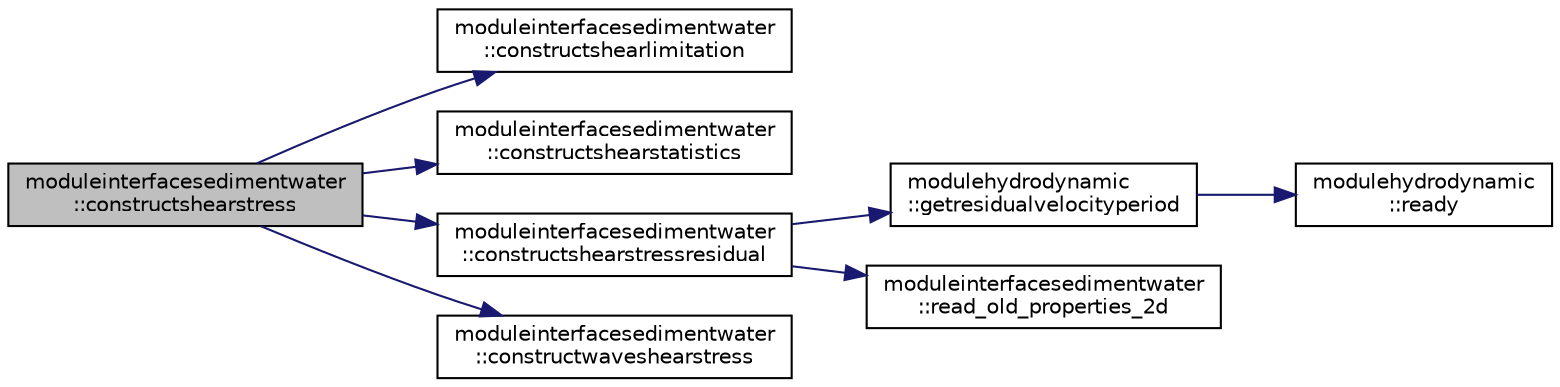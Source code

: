 digraph "moduleinterfacesedimentwater::constructshearstress"
{
 // LATEX_PDF_SIZE
  edge [fontname="Helvetica",fontsize="10",labelfontname="Helvetica",labelfontsize="10"];
  node [fontname="Helvetica",fontsize="10",shape=record];
  rankdir="LR";
  Node1 [label="moduleinterfacesedimentwater\l::constructshearstress",height=0.2,width=0.4,color="black", fillcolor="grey75", style="filled", fontcolor="black",tooltip=" "];
  Node1 -> Node2 [color="midnightblue",fontsize="10",style="solid",fontname="Helvetica"];
  Node2 [label="moduleinterfacesedimentwater\l::constructshearlimitation",height=0.2,width=0.4,color="black", fillcolor="white", style="filled",URL="$namespacemoduleinterfacesedimentwater.html#a2072a215e8db4306324a2b30c102ae15",tooltip=" "];
  Node1 -> Node3 [color="midnightblue",fontsize="10",style="solid",fontname="Helvetica"];
  Node3 [label="moduleinterfacesedimentwater\l::constructshearstatistics",height=0.2,width=0.4,color="black", fillcolor="white", style="filled",URL="$namespacemoduleinterfacesedimentwater.html#a791c68b5d42b6f1a6b1fe8183420147b",tooltip=" "];
  Node1 -> Node4 [color="midnightblue",fontsize="10",style="solid",fontname="Helvetica"];
  Node4 [label="moduleinterfacesedimentwater\l::constructshearstressresidual",height=0.2,width=0.4,color="black", fillcolor="white", style="filled",URL="$namespacemoduleinterfacesedimentwater.html#a32442e359f7b70088783b476537e16e4",tooltip=" "];
  Node4 -> Node5 [color="midnightblue",fontsize="10",style="solid",fontname="Helvetica"];
  Node5 [label="modulehydrodynamic\l::getresidualvelocityperiod",height=0.2,width=0.4,color="black", fillcolor="white", style="filled",URL="$namespacemodulehydrodynamic.html#a7ee573b42a594b2caed3935bfdfb2764",tooltip=" "];
  Node5 -> Node6 [color="midnightblue",fontsize="10",style="solid",fontname="Helvetica"];
  Node6 [label="modulehydrodynamic\l::ready",height=0.2,width=0.4,color="black", fillcolor="white", style="filled",URL="$namespacemodulehydrodynamic.html#a541821548a44af36e71f5eddedae890e",tooltip=" "];
  Node4 -> Node7 [color="midnightblue",fontsize="10",style="solid",fontname="Helvetica"];
  Node7 [label="moduleinterfacesedimentwater\l::read_old_properties_2d",height=0.2,width=0.4,color="black", fillcolor="white", style="filled",URL="$namespacemoduleinterfacesedimentwater.html#a5ecef3f0b90f38fe83b205a0d5cbe7ca",tooltip=" "];
  Node1 -> Node8 [color="midnightblue",fontsize="10",style="solid",fontname="Helvetica"];
  Node8 [label="moduleinterfacesedimentwater\l::constructwaveshearstress",height=0.2,width=0.4,color="black", fillcolor="white", style="filled",URL="$namespacemoduleinterfacesedimentwater.html#a068eb47dacf7b4047f132db2a3fd8022",tooltip=" "];
}
